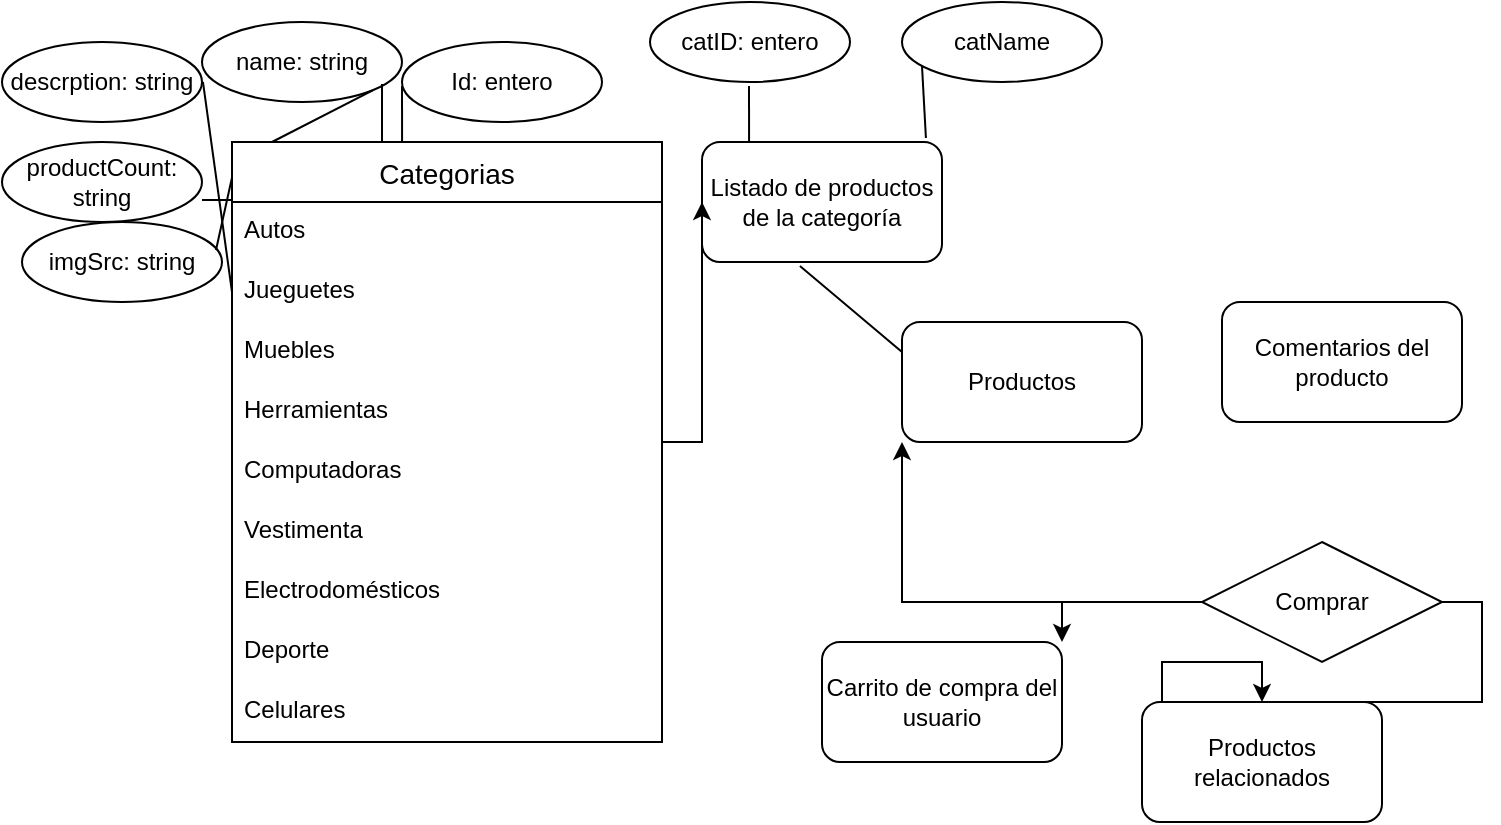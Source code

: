 <mxfile version="20.2.3" type="github">
  <diagram id="UOKE7kFAYAQwSe17MQpH" name="Página-1">
    <mxGraphModel dx="1695" dy="425" grid="1" gridSize="10" guides="1" tooltips="1" connect="1" arrows="1" fold="1" page="1" pageScale="1" pageWidth="827" pageHeight="1169" math="0" shadow="0">
      <root>
        <mxCell id="0" />
        <mxCell id="1" parent="0" />
        <mxCell id="Vtf5XBeM0CI9h4jYCUQP-2" value="name: string" style="ellipse;whiteSpace=wrap;html=1;align=center;" vertex="1" parent="1">
          <mxGeometry x="90" y="40" width="100" height="40" as="geometry" />
        </mxCell>
        <mxCell id="Vtf5XBeM0CI9h4jYCUQP-3" value="descrption: string" style="ellipse;whiteSpace=wrap;html=1;align=center;" vertex="1" parent="1">
          <mxGeometry x="-10" y="50" width="100" height="40" as="geometry" />
        </mxCell>
        <mxCell id="Vtf5XBeM0CI9h4jYCUQP-4" value="Id: entero" style="ellipse;whiteSpace=wrap;html=1;align=center;" vertex="1" parent="1">
          <mxGeometry x="190" y="50" width="100" height="40" as="geometry" />
        </mxCell>
        <mxCell id="Vtf5XBeM0CI9h4jYCUQP-5" value="productCount: string" style="ellipse;whiteSpace=wrap;html=1;align=center;" vertex="1" parent="1">
          <mxGeometry x="-10" y="100" width="100" height="40" as="geometry" />
        </mxCell>
        <mxCell id="Vtf5XBeM0CI9h4jYCUQP-6" value="imgSrc: string" style="ellipse;whiteSpace=wrap;html=1;align=center;" vertex="1" parent="1">
          <mxGeometry y="140" width="100" height="40" as="geometry" />
        </mxCell>
        <mxCell id="Vtf5XBeM0CI9h4jYCUQP-19" value="" style="endArrow=none;html=1;rounded=0;entryX=0.25;entryY=0;entryDx=0;entryDy=0;exitX=1;exitY=1;exitDx=0;exitDy=0;" edge="1" parent="1" source="Vtf5XBeM0CI9h4jYCUQP-2">
          <mxGeometry width="50" height="50" relative="1" as="geometry">
            <mxPoint x="100" y="70" as="sourcePoint" />
            <mxPoint x="125" y="100" as="targetPoint" />
            <Array as="points" />
          </mxGeometry>
        </mxCell>
        <mxCell id="Vtf5XBeM0CI9h4jYCUQP-23" value="" style="endArrow=none;html=1;rounded=0;entryX=0.005;entryY=0.043;entryDx=0;entryDy=0;entryPerimeter=0;exitX=0.97;exitY=0.35;exitDx=0;exitDy=0;exitPerimeter=0;" edge="1" parent="1" source="Vtf5XBeM0CI9h4jYCUQP-6" target="Vtf5XBeM0CI9h4jYCUQP-50">
          <mxGeometry width="50" height="50" relative="1" as="geometry">
            <mxPoint x="90" y="160" as="sourcePoint" />
            <mxPoint x="110" y="140" as="targetPoint" />
          </mxGeometry>
        </mxCell>
        <mxCell id="Vtf5XBeM0CI9h4jYCUQP-26" value="Listado de productos de la categoría" style="rounded=1;whiteSpace=wrap;html=1;" vertex="1" parent="1">
          <mxGeometry x="340" y="100" width="120" height="60" as="geometry" />
        </mxCell>
        <mxCell id="Vtf5XBeM0CI9h4jYCUQP-27" value="" style="endArrow=none;html=1;rounded=0;entryX=0.408;entryY=1.033;entryDx=0;entryDy=0;entryPerimeter=0;exitX=0;exitY=0.25;exitDx=0;exitDy=0;" edge="1" parent="1" source="Vtf5XBeM0CI9h4jYCUQP-28" target="Vtf5XBeM0CI9h4jYCUQP-26">
          <mxGeometry width="50" height="50" relative="1" as="geometry">
            <mxPoint x="390" y="250" as="sourcePoint" />
            <mxPoint x="440" y="200" as="targetPoint" />
          </mxGeometry>
        </mxCell>
        <mxCell id="Vtf5XBeM0CI9h4jYCUQP-28" value="Productos" style="rounded=1;whiteSpace=wrap;html=1;" vertex="1" parent="1">
          <mxGeometry x="440" y="190" width="120" height="60" as="geometry" />
        </mxCell>
        <mxCell id="Vtf5XBeM0CI9h4jYCUQP-30" value="Comentarios del producto" style="rounded=1;whiteSpace=wrap;html=1;" vertex="1" parent="1">
          <mxGeometry x="600" y="180" width="120" height="60" as="geometry" />
        </mxCell>
        <mxCell id="Vtf5XBeM0CI9h4jYCUQP-31" value="Carrito de compra del usuario" style="rounded=1;whiteSpace=wrap;html=1;" vertex="1" parent="1">
          <mxGeometry x="400" y="350" width="120" height="60" as="geometry" />
        </mxCell>
        <mxCell id="Vtf5XBeM0CI9h4jYCUQP-33" value="catID: entero" style="ellipse;whiteSpace=wrap;html=1;align=center;" vertex="1" parent="1">
          <mxGeometry x="314" y="30" width="100" height="40" as="geometry" />
        </mxCell>
        <mxCell id="Vtf5XBeM0CI9h4jYCUQP-34" value="catName" style="ellipse;whiteSpace=wrap;html=1;align=center;" vertex="1" parent="1">
          <mxGeometry x="440" y="30" width="100" height="40" as="geometry" />
        </mxCell>
        <mxCell id="Vtf5XBeM0CI9h4jYCUQP-79" style="edgeStyle=orthogonalEdgeStyle;rounded=0;orthogonalLoop=1;jettySize=auto;html=1;entryX=0;entryY=0.5;entryDx=0;entryDy=0;" edge="1" parent="1" source="Vtf5XBeM0CI9h4jYCUQP-50" target="Vtf5XBeM0CI9h4jYCUQP-26">
          <mxGeometry relative="1" as="geometry" />
        </mxCell>
        <mxCell id="Vtf5XBeM0CI9h4jYCUQP-50" value="Categorias" style="swimlane;fontStyle=0;childLayout=stackLayout;horizontal=1;startSize=30;horizontalStack=0;resizeParent=1;resizeParentMax=0;resizeLast=0;collapsible=1;marginBottom=0;align=center;fontSize=14;" vertex="1" parent="1">
          <mxGeometry x="105" y="100" width="215" height="300" as="geometry">
            <mxRectangle x="105" y="100" width="110" height="30" as="alternateBounds" />
          </mxGeometry>
        </mxCell>
        <mxCell id="Vtf5XBeM0CI9h4jYCUQP-51" value="Autos" style="text;strokeColor=none;fillColor=none;spacingLeft=4;spacingRight=4;overflow=hidden;rotatable=0;points=[[0,0.5],[1,0.5]];portConstraint=eastwest;fontSize=12;" vertex="1" parent="Vtf5XBeM0CI9h4jYCUQP-50">
          <mxGeometry y="30" width="215" height="30" as="geometry" />
        </mxCell>
        <mxCell id="Vtf5XBeM0CI9h4jYCUQP-52" value="Jueguetes" style="text;strokeColor=none;fillColor=none;spacingLeft=4;spacingRight=4;overflow=hidden;rotatable=0;points=[[0,0.5],[1,0.5]];portConstraint=eastwest;fontSize=12;" vertex="1" parent="Vtf5XBeM0CI9h4jYCUQP-50">
          <mxGeometry y="60" width="215" height="30" as="geometry" />
        </mxCell>
        <mxCell id="Vtf5XBeM0CI9h4jYCUQP-53" value="Muebles" style="text;strokeColor=none;fillColor=none;spacingLeft=4;spacingRight=4;overflow=hidden;rotatable=0;points=[[0,0.5],[1,0.5]];portConstraint=eastwest;fontSize=12;" vertex="1" parent="Vtf5XBeM0CI9h4jYCUQP-50">
          <mxGeometry y="90" width="215" height="30" as="geometry" />
        </mxCell>
        <mxCell id="Vtf5XBeM0CI9h4jYCUQP-58" value="Herramientas" style="text;strokeColor=none;fillColor=none;spacingLeft=4;spacingRight=4;overflow=hidden;rotatable=0;points=[[0,0.5],[1,0.5]];portConstraint=eastwest;fontSize=12;" vertex="1" parent="Vtf5XBeM0CI9h4jYCUQP-50">
          <mxGeometry y="120" width="215" height="30" as="geometry" />
        </mxCell>
        <mxCell id="Vtf5XBeM0CI9h4jYCUQP-57" value="Computadoras" style="text;strokeColor=none;fillColor=none;spacingLeft=4;spacingRight=4;overflow=hidden;rotatable=0;points=[[0,0.5],[1,0.5]];portConstraint=eastwest;fontSize=12;" vertex="1" parent="Vtf5XBeM0CI9h4jYCUQP-50">
          <mxGeometry y="150" width="215" height="30" as="geometry" />
        </mxCell>
        <mxCell id="Vtf5XBeM0CI9h4jYCUQP-56" value="Vestimenta" style="text;strokeColor=none;fillColor=none;spacingLeft=4;spacingRight=4;overflow=hidden;rotatable=0;points=[[0,0.5],[1,0.5]];portConstraint=eastwest;fontSize=12;" vertex="1" parent="Vtf5XBeM0CI9h4jYCUQP-50">
          <mxGeometry y="180" width="215" height="30" as="geometry" />
        </mxCell>
        <mxCell id="Vtf5XBeM0CI9h4jYCUQP-55" value="Electrodomésticos" style="text;strokeColor=none;fillColor=none;spacingLeft=4;spacingRight=4;overflow=hidden;rotatable=0;points=[[0,0.5],[1,0.5]];portConstraint=eastwest;fontSize=12;" vertex="1" parent="Vtf5XBeM0CI9h4jYCUQP-50">
          <mxGeometry y="210" width="215" height="30" as="geometry" />
        </mxCell>
        <mxCell id="Vtf5XBeM0CI9h4jYCUQP-54" value="Deporte" style="text;strokeColor=none;fillColor=none;spacingLeft=4;spacingRight=4;overflow=hidden;rotatable=0;points=[[0,0.5],[1,0.5]];portConstraint=eastwest;fontSize=12;" vertex="1" parent="Vtf5XBeM0CI9h4jYCUQP-50">
          <mxGeometry y="240" width="215" height="30" as="geometry" />
        </mxCell>
        <mxCell id="Vtf5XBeM0CI9h4jYCUQP-60" value="Celulares" style="text;strokeColor=none;fillColor=none;spacingLeft=4;spacingRight=4;overflow=hidden;rotatable=0;points=[[0,0.5],[1,0.5]];portConstraint=eastwest;fontSize=12;" vertex="1" parent="Vtf5XBeM0CI9h4jYCUQP-50">
          <mxGeometry y="270" width="215" height="30" as="geometry" />
        </mxCell>
        <mxCell id="Vtf5XBeM0CI9h4jYCUQP-69" value="" style="endArrow=none;html=1;rounded=0;entryX=0.408;entryY=1.033;entryDx=0;entryDy=0;entryPerimeter=0;" edge="1" parent="Vtf5XBeM0CI9h4jYCUQP-50">
          <mxGeometry width="50" height="50" relative="1" as="geometry">
            <mxPoint x="75" as="sourcePoint" />
            <mxPoint x="75.0" y="-29.01" as="targetPoint" />
          </mxGeometry>
        </mxCell>
        <mxCell id="Vtf5XBeM0CI9h4jYCUQP-68" value="" style="endArrow=none;html=1;rounded=0;entryX=0.408;entryY=1.033;entryDx=0;entryDy=0;entryPerimeter=0;exitX=0;exitY=0.25;exitDx=0;exitDy=0;" edge="1" parent="1" source="Vtf5XBeM0CI9h4jYCUQP-50">
          <mxGeometry width="50" height="50" relative="1" as="geometry">
            <mxPoint x="90" y="110" as="sourcePoint" />
            <mxPoint x="90.48" y="70.0" as="targetPoint" />
          </mxGeometry>
        </mxCell>
        <mxCell id="Vtf5XBeM0CI9h4jYCUQP-70" value="" style="endArrow=none;html=1;rounded=0;entryX=0.408;entryY=1.033;entryDx=0;entryDy=0;entryPerimeter=0;" edge="1" parent="1">
          <mxGeometry width="50" height="50" relative="1" as="geometry">
            <mxPoint x="190.04" y="100" as="sourcePoint" />
            <mxPoint x="190.0" y="71.98" as="targetPoint" />
          </mxGeometry>
        </mxCell>
        <mxCell id="Vtf5XBeM0CI9h4jYCUQP-74" style="edgeStyle=orthogonalEdgeStyle;rounded=0;orthogonalLoop=1;jettySize=auto;html=1;entryX=0;entryY=1;entryDx=0;entryDy=0;" edge="1" parent="1" source="Vtf5XBeM0CI9h4jYCUQP-71" target="Vtf5XBeM0CI9h4jYCUQP-28">
          <mxGeometry relative="1" as="geometry" />
        </mxCell>
        <mxCell id="Vtf5XBeM0CI9h4jYCUQP-75" style="edgeStyle=orthogonalEdgeStyle;rounded=0;orthogonalLoop=1;jettySize=auto;html=1;entryX=1;entryY=0;entryDx=0;entryDy=0;" edge="1" parent="1" source="Vtf5XBeM0CI9h4jYCUQP-71" target="Vtf5XBeM0CI9h4jYCUQP-31">
          <mxGeometry relative="1" as="geometry" />
        </mxCell>
        <mxCell id="Vtf5XBeM0CI9h4jYCUQP-80" style="edgeStyle=orthogonalEdgeStyle;rounded=0;orthogonalLoop=1;jettySize=auto;html=1;exitX=1;exitY=0.5;exitDx=0;exitDy=0;" edge="1" parent="1" source="Vtf5XBeM0CI9h4jYCUQP-71" target="Vtf5XBeM0CI9h4jYCUQP-72">
          <mxGeometry relative="1" as="geometry" />
        </mxCell>
        <mxCell id="Vtf5XBeM0CI9h4jYCUQP-71" value="Comprar" style="shape=rhombus;perimeter=rhombusPerimeter;whiteSpace=wrap;html=1;align=center;" vertex="1" parent="1">
          <mxGeometry x="590" y="300" width="120" height="60" as="geometry" />
        </mxCell>
        <mxCell id="Vtf5XBeM0CI9h4jYCUQP-72" value="Productos relacionados" style="rounded=1;whiteSpace=wrap;html=1;" vertex="1" parent="1">
          <mxGeometry x="560" y="380" width="120" height="60" as="geometry" />
        </mxCell>
        <mxCell id="Vtf5XBeM0CI9h4jYCUQP-77" value="" style="endArrow=none;html=1;rounded=0;entryX=0.408;entryY=1.033;entryDx=0;entryDy=0;entryPerimeter=0;" edge="1" parent="1">
          <mxGeometry width="50" height="50" relative="1" as="geometry">
            <mxPoint x="363.54" y="100" as="sourcePoint" />
            <mxPoint x="363.5" y="71.98" as="targetPoint" />
          </mxGeometry>
        </mxCell>
        <mxCell id="Vtf5XBeM0CI9h4jYCUQP-78" value="" style="endArrow=none;html=1;rounded=0;entryX=0.408;entryY=1.033;entryDx=0;entryDy=0;entryPerimeter=0;exitX=0.933;exitY=-0.033;exitDx=0;exitDy=0;exitPerimeter=0;" edge="1" parent="1" source="Vtf5XBeM0CI9h4jYCUQP-26">
          <mxGeometry width="50" height="50" relative="1" as="geometry">
            <mxPoint x="450.04" y="90" as="sourcePoint" />
            <mxPoint x="450.0" y="61.98" as="targetPoint" />
          </mxGeometry>
        </mxCell>
        <mxCell id="Vtf5XBeM0CI9h4jYCUQP-81" value="" style="endArrow=none;html=1;rounded=0;" edge="1" parent="1">
          <mxGeometry width="50" height="50" relative="1" as="geometry">
            <mxPoint x="90" y="129" as="sourcePoint" />
            <mxPoint x="105" y="129" as="targetPoint" />
          </mxGeometry>
        </mxCell>
      </root>
    </mxGraphModel>
  </diagram>
</mxfile>
